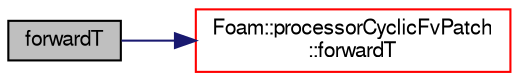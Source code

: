 digraph "forwardT"
{
  bgcolor="transparent";
  edge [fontname="FreeSans",fontsize="10",labelfontname="FreeSans",labelfontsize="10"];
  node [fontname="FreeSans",fontsize="10",shape=record];
  rankdir="LR";
  Node246 [label="forwardT",height=0.2,width=0.4,color="black", fillcolor="grey75", style="filled", fontcolor="black"];
  Node246 -> Node247 [color="midnightblue",fontsize="10",style="solid",fontname="FreeSans"];
  Node247 [label="Foam::processorCyclicFvPatch\l::forwardT",height=0.2,width=0.4,color="red",URL="$a22830.html#ae135c648b81be5732b7634127e41608d",tooltip="Return face transformation tensor. "];
}
